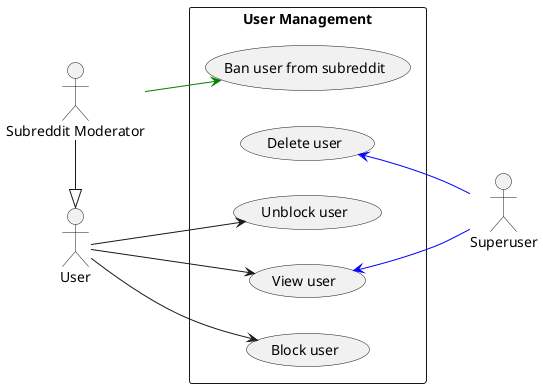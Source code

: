 @startuml
skinparam packageStyle rectangle
left to right direction
actor "User" as user
actor "Subreddit Moderator" as mod
actor "Superuser" as su
mod -|> user
rectangle "User Management" as user_mng {
  usecase "View user" as user_read
  usecase "Delete user" as user_delete
  usecase "Block user" as user_block
  usecase "Unblock user" as user_unblock
  usecase "Ban user from subreddit" as user_ban
}
user --> user_block
user --> user_unblock
user --> user_read

mod -[#green]-> user_ban

user_read   <-[#blue]- su
user_delete <-[#blue]- su

@enduml
